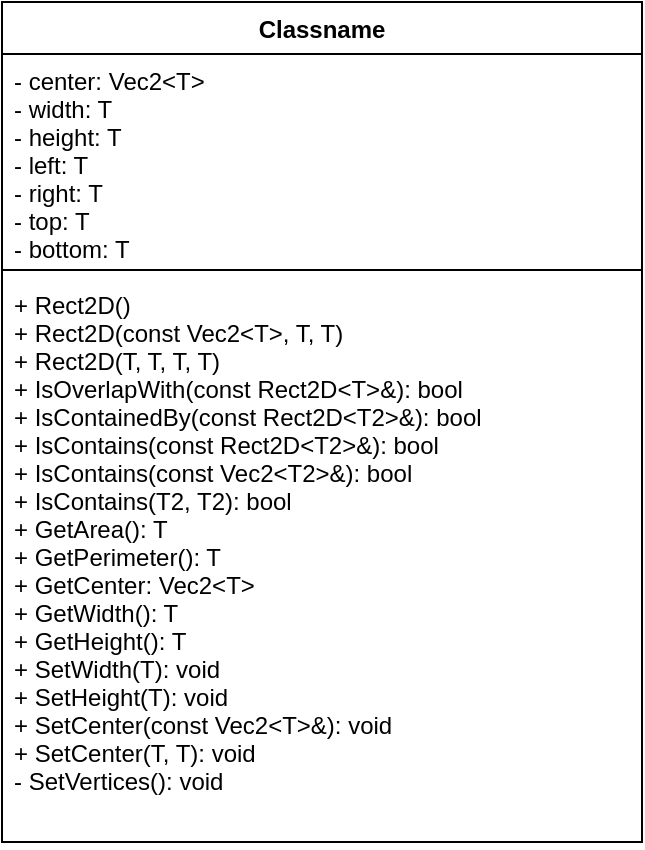 <mxfile version="19.0.1" type="device"><diagram id="dl4vXx65CkWk02uBUXbY" name="페이지-1"><mxGraphModel dx="819" dy="985" grid="1" gridSize="10" guides="1" tooltips="1" connect="1" arrows="1" fold="1" page="1" pageScale="1" pageWidth="827" pageHeight="1169" math="0" shadow="0"><root><mxCell id="0"/><mxCell id="1" parent="0"/><mxCell id="KNzIU9DBfUyat8DDQc_3-5" value="Classname" style="swimlane;fontStyle=1;align=center;verticalAlign=top;childLayout=stackLayout;horizontal=1;startSize=26;horizontalStack=0;resizeParent=1;resizeParentMax=0;resizeLast=0;collapsible=1;marginBottom=0;" vertex="1" parent="1"><mxGeometry x="30" y="140" width="320" height="420" as="geometry"/></mxCell><mxCell id="KNzIU9DBfUyat8DDQc_3-6" value="- center: Vec2&lt;T&gt;&#10;- width: T&#10;- height: T&#10;- left: T&#10;- right: T&#10;- top: T&#10;- bottom: T" style="text;strokeColor=none;fillColor=none;align=left;verticalAlign=top;spacingLeft=4;spacingRight=4;overflow=hidden;rotatable=0;points=[[0,0.5],[1,0.5]];portConstraint=eastwest;" vertex="1" parent="KNzIU9DBfUyat8DDQc_3-5"><mxGeometry y="26" width="320" height="104" as="geometry"/></mxCell><mxCell id="KNzIU9DBfUyat8DDQc_3-7" value="" style="line;strokeWidth=1;fillColor=none;align=left;verticalAlign=middle;spacingTop=-1;spacingLeft=3;spacingRight=3;rotatable=0;labelPosition=right;points=[];portConstraint=eastwest;" vertex="1" parent="KNzIU9DBfUyat8DDQc_3-5"><mxGeometry y="130" width="320" height="8" as="geometry"/></mxCell><mxCell id="KNzIU9DBfUyat8DDQc_3-8" value="+ Rect2D()&#10;+ Rect2D(const Vec2&lt;T&gt;, T, T)&#10;+ Rect2D(T, T, T, T)&#10;+ IsOverlapWith(const Rect2D&lt;T&gt;&amp;): bool&#10;+ IsContainedBy(const Rect2D&lt;T2&gt;&amp;): bool&#10;+ IsContains(const Rect2D&lt;T2&gt;&amp;): bool&#10;+ IsContains(const Vec2&lt;T2&gt;&amp;): bool&#10;+ IsContains(T2, T2): bool&#10;+ GetArea(): T&#10;+ GetPerimeter(): T&#10;+ GetCenter: Vec2&lt;T&gt;&#10;+ GetWidth(): T&#10;+ GetHeight(): T&#10;+ SetWidth(T): void&#10;+ SetHeight(T): void&#10;+ SetCenter(const Vec2&lt;T&gt;&amp;): void&#10;+ SetCenter(T, T): void&#10;- SetVertices(): void" style="text;strokeColor=none;fillColor=none;align=left;verticalAlign=top;spacingLeft=4;spacingRight=4;overflow=hidden;rotatable=0;points=[[0,0.5],[1,0.5]];portConstraint=eastwest;" vertex="1" parent="KNzIU9DBfUyat8DDQc_3-5"><mxGeometry y="138" width="320" height="282" as="geometry"/></mxCell></root></mxGraphModel></diagram></mxfile>